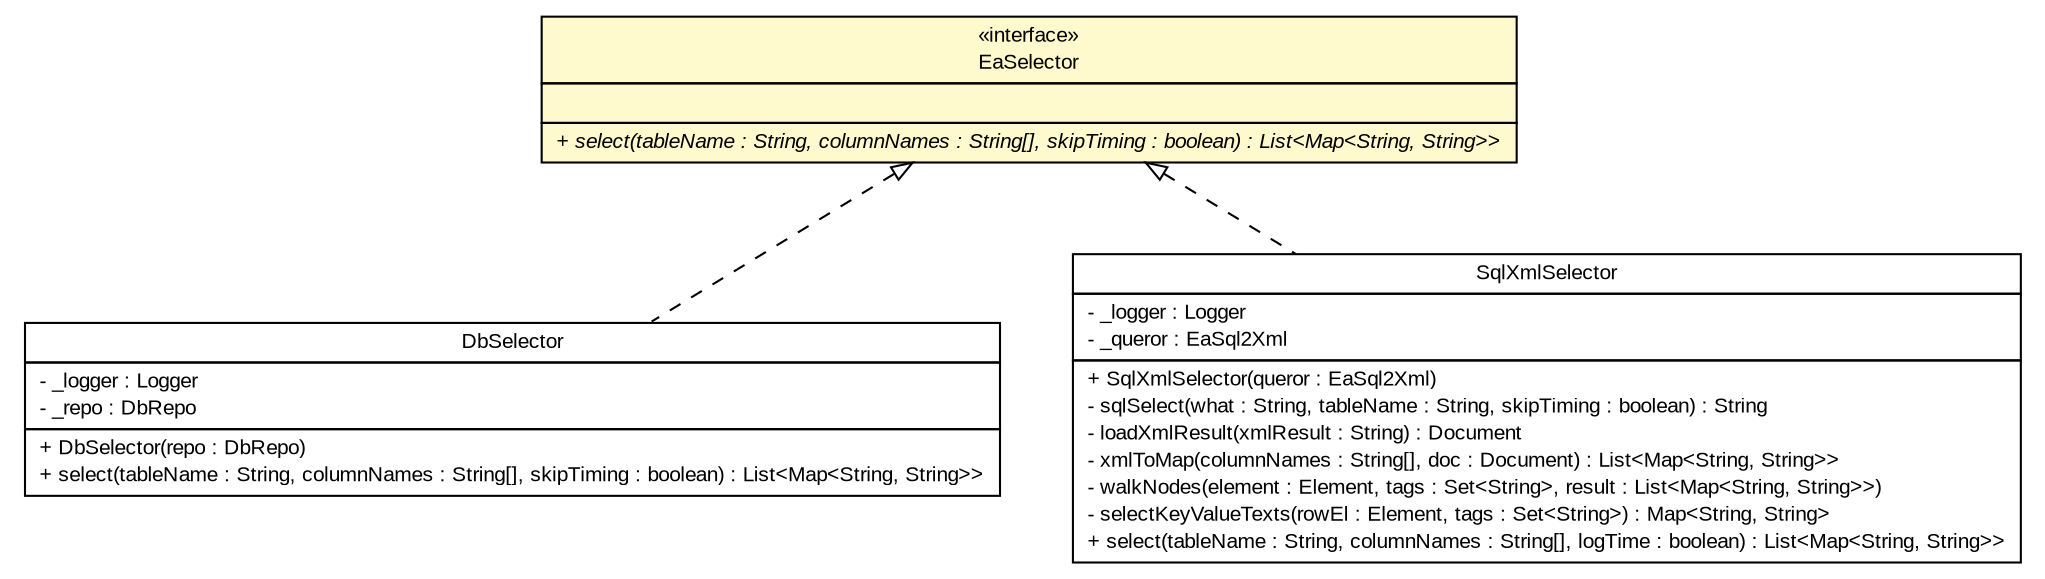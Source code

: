 #!/usr/local/bin/dot
#
# Class diagram 
# Generated by UMLGraph version R5_6_6-6-g3bdff0 (http://www.umlgraph.org/)
#

digraph G {
	edge [fontname="arial",fontsize=10,labelfontname="arial",labelfontsize=10];
	node [fontname="arial",fontsize=10,shape=plaintext];
	nodesep=0.25;
	ranksep=0.5;
	// org.tanjakostic.jcleancim.builder.ea.EaSelector
	c109481 [label=<<table title="org.tanjakostic.jcleancim.builder.ea.EaSelector" border="0" cellborder="1" cellspacing="0" cellpadding="2" port="p" bgcolor="lemonChiffon" href="./EaSelector.html">
		<tr><td><table border="0" cellspacing="0" cellpadding="1">
<tr><td align="center" balign="center"> &#171;interface&#187; </td></tr>
<tr><td align="center" balign="center"> EaSelector </td></tr>
		</table></td></tr>
		<tr><td><table border="0" cellspacing="0" cellpadding="1">
<tr><td align="left" balign="left">  </td></tr>
		</table></td></tr>
		<tr><td><table border="0" cellspacing="0" cellpadding="1">
<tr><td align="left" balign="left"><font face="Arial Italic" point-size="10.0"> + select(tableName : String, columnNames : String[], skipTiming : boolean) : List&lt;Map&lt;String, String&gt;&gt; </font></td></tr>
		</table></td></tr>
		</table>>, URL="./EaSelector.html", fontname="arial", fontcolor="black", fontsize=10.0];
	// org.tanjakostic.jcleancim.builder.ea.db.DbSelector
	c109495 [label=<<table title="org.tanjakostic.jcleancim.builder.ea.db.DbSelector" border="0" cellborder="1" cellspacing="0" cellpadding="2" port="p" href="./db/DbSelector.html">
		<tr><td><table border="0" cellspacing="0" cellpadding="1">
<tr><td align="center" balign="center"> DbSelector </td></tr>
		</table></td></tr>
		<tr><td><table border="0" cellspacing="0" cellpadding="1">
<tr><td align="left" balign="left"> - _logger : Logger </td></tr>
<tr><td align="left" balign="left"> - _repo : DbRepo </td></tr>
		</table></td></tr>
		<tr><td><table border="0" cellspacing="0" cellpadding="1">
<tr><td align="left" balign="left"> + DbSelector(repo : DbRepo) </td></tr>
<tr><td align="left" balign="left"> + select(tableName : String, columnNames : String[], skipTiming : boolean) : List&lt;Map&lt;String, String&gt;&gt; </td></tr>
		</table></td></tr>
		</table>>, URL="./db/DbSelector.html", fontname="arial", fontcolor="black", fontsize=10.0];
	// org.tanjakostic.jcleancim.builder.ea.sqlxml.SqlXmlSelector
	c109521 [label=<<table title="org.tanjakostic.jcleancim.builder.ea.sqlxml.SqlXmlSelector" border="0" cellborder="1" cellspacing="0" cellpadding="2" port="p" href="./sqlxml/SqlXmlSelector.html">
		<tr><td><table border="0" cellspacing="0" cellpadding="1">
<tr><td align="center" balign="center"> SqlXmlSelector </td></tr>
		</table></td></tr>
		<tr><td><table border="0" cellspacing="0" cellpadding="1">
<tr><td align="left" balign="left"> - _logger : Logger </td></tr>
<tr><td align="left" balign="left"> - _queror : EaSql2Xml </td></tr>
		</table></td></tr>
		<tr><td><table border="0" cellspacing="0" cellpadding="1">
<tr><td align="left" balign="left"> + SqlXmlSelector(queror : EaSql2Xml) </td></tr>
<tr><td align="left" balign="left"> - sqlSelect(what : String, tableName : String, skipTiming : boolean) : String </td></tr>
<tr><td align="left" balign="left"> - loadXmlResult(xmlResult : String) : Document </td></tr>
<tr><td align="left" balign="left"> - xmlToMap(columnNames : String[], doc : Document) : List&lt;Map&lt;String, String&gt;&gt; </td></tr>
<tr><td align="left" balign="left"> - walkNodes(element : Element, tags : Set&lt;String&gt;, result : List&lt;Map&lt;String, String&gt;&gt;) </td></tr>
<tr><td align="left" balign="left"> - selectKeyValueTexts(rowEl : Element, tags : Set&lt;String&gt;) : Map&lt;String, String&gt; </td></tr>
<tr><td align="left" balign="left"> + select(tableName : String, columnNames : String[], logTime : boolean) : List&lt;Map&lt;String, String&gt;&gt; </td></tr>
		</table></td></tr>
		</table>>, URL="./sqlxml/SqlXmlSelector.html", fontname="arial", fontcolor="black", fontsize=10.0];
	//org.tanjakostic.jcleancim.builder.ea.db.DbSelector implements org.tanjakostic.jcleancim.builder.ea.EaSelector
	c109481:p -> c109495:p [dir=back,arrowtail=empty,style=dashed];
	//org.tanjakostic.jcleancim.builder.ea.sqlxml.SqlXmlSelector implements org.tanjakostic.jcleancim.builder.ea.EaSelector
	c109481:p -> c109521:p [dir=back,arrowtail=empty,style=dashed];
}

